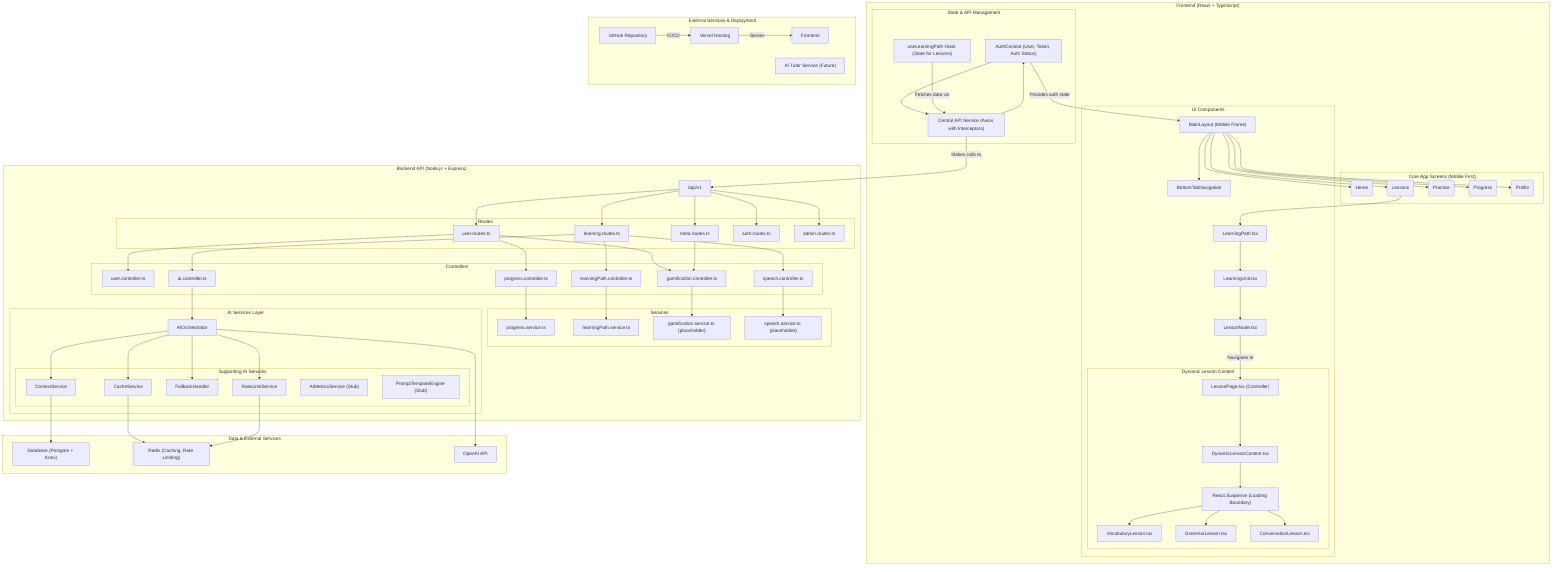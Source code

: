 graph TD
    subgraph "Frontend (React + TypeScript)"
        direction TB

        subgraph "State & API Management"
            AuthContext["AuthContext (User, Token, Auth Status)"]
            ApiService["Central API Service (Axios with Interceptors)"]
            useLearningPath["useLearningPath Hook (State for Lessons)"]
            AuthContext --> ApiService
            ApiService --> AuthContext
        end

        subgraph "Core App Screens (Mobile First)"
            direction LR
            HomePage(Home)
            LessonsPage(Lessons)
            PracticePage(Practice)
            ProgressPage(Progress)
            ProfilePage(Profile)
        end

        subgraph "UI Components"
            MainLayout["MainLayout (Mobile Frame)"]
            BottomNav["BottomTabNavigation"]
            LearningPath["LearningPath.tsx"]
            LearningUnit["LearningUnit.tsx"]
            LessonNode["LessonNode.tsx"]
            
            subgraph "Dynamic Lesson Content"
                direction TB
                LessonPage["LessonPage.tsx (Controller)"]
                DynamicContent["DynamicLessonContent.tsx"]
                Suspense["React.Suspense (Loading Boundary)"]
                VocabularyLesson["VocabularyLesson.tsx"]
                GrammarLesson["GrammarLesson.tsx"]
                ConversationLesson["ConversationLesson.tsx"]
                
                LessonPage --> DynamicContent
                DynamicContent --> Suspense
                Suspense --> VocabularyLesson
                Suspense --> GrammarLesson
                Suspense --> ConversationLesson
            end
        end

        MainLayout --> BottomNav
        MainLayout --> HomePage
        MainLayout --> LessonsPage
        MainLayout --> PracticePage
        MainLayout --> ProgressPage
        MainLayout --> ProfilePage
        
        LessonsPage --> LearningPath
        LearningPath --> LearningUnit
        LearningUnit --> LessonNode
        
        AuthContext -- "Provides auth state" --> MainLayout
        useLearningPath -- "Fetches data via" --> ApiService
        LessonNode -- "Navigates to" --> LessonPage
    end

    subgraph "Backend API (Node.js + Express)"
        direction TB

        ApiGateway["/api/v1"]

        subgraph "Routes"
            UserRoutes["user.routes.ts"]
            LearningRoutes["learning.routes.ts"]
            MetaRoutes["meta.routes.ts"]
            AuthRoutes["auth.routes.ts"]
            AdminRoutes["admin.routes.ts"]
        end

        subgraph "Controllers"
            UserController["user.controller.ts"]
            ProgressController["progress.controller.ts"]
            GamificationController["gamification.controller.ts"]
            LearningPathController["learningPath.controller.ts"]
            AIController["ai.controller.ts"]
            SpeechController["speech.controller.ts"]
        end

        subgraph "Services"
            ProgressService["progress.service.ts"]
            LearningPathService["learningPath.service.ts"]
            GamificationService["gamification.service.ts (placeholder)"]
            SpeechService["speech.service.ts (placeholder)"]
        end

        subgraph "AI Services Layer"
            direction TB
            AIOrchestrator["AIOrchestrator"]
            
            subgraph "Supporting AI Services"
                direction LR
                CacheService["CacheService"]
                RateLimitService["RateLimitService"]
                FallbackHandler["FallbackHandler"]
                ContextService["ContextService"]
                AIMetricsService["AIMetricsService (Stub)"]
                PromptTemplateEngine["PromptTemplateEngine (Stub)"]
            end
            
            AIController --> AIOrchestrator
            AIOrchestrator --> CacheService
            AIOrchestrator --> RateLimitService
            AIOrchestrator --> FallbackHandler
            AIOrchestrator --> ContextService
        end
        
        ApiGateway --> AuthRoutes
        ApiGateway --> UserRoutes
        ApiGateway --> LearningRoutes
        ApiGateway --> MetaRoutes
        ApiGateway --> AdminRoutes

        UserRoutes --> UserController
        UserRoutes --> ProgressController
        UserRoutes --> GamificationController
        
        LearningRoutes --> LearningPathController
        LearningRoutes --> AIController
        LearningRoutes --> SpeechController

        MetaRoutes --> GamificationController

        ProgressController --> ProgressService
        GamificationController --> GamificationService
        LearningPathController --> LearningPathService
        SpeechController --> SpeechService
    end

    subgraph "Data & External Services"
        direction TB
        Database["Database (Postgres + Knex)"]
        Redis["Redis (Caching, Rate Limiting)"]
        OpenAI["OpenAI API"]
        
        CacheService --> Redis
        RateLimitService --> Redis
        ContextService --> Database
        AIOrchestrator --> OpenAI
    end

    subgraph "External Services & Deployment"
        GitHub["GitHub Repository"]
        Vercel["Vercel Hosting"]
        AI_Tutor["AI Tutor Service (Future)"]
        
        GitHub -- "CI/CD" --> Vercel
        Vercel -- "Serves" --> Frontend
    end

    ApiService -- "Makes calls to" --> ApiGateway